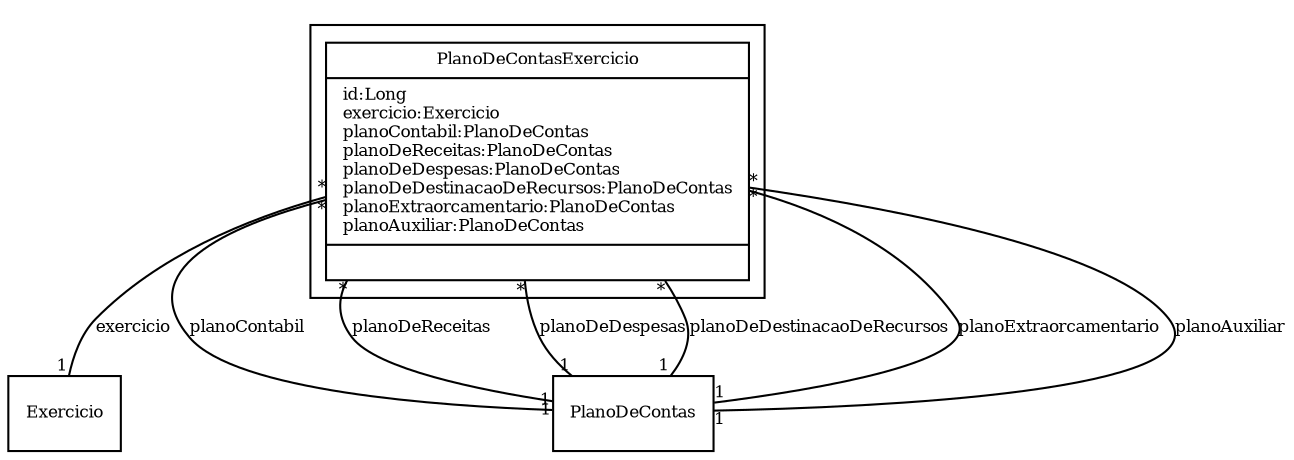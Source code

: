 digraph G{
fontname = "Times-Roman"
fontsize = 8

node [
        fontname = "Times-Roman"
        fontsize = 8
        shape = "record"
]

edge [
        fontname = "Times-Roman"
        fontsize = 8
]

subgraph clusterPLANO_DE_CONTAS_EXERCICIO
{
PlanoDeContasExercicio [label = "{PlanoDeContasExercicio|id:Long\lexercicio:Exercicio\lplanoContabil:PlanoDeContas\lplanoDeReceitas:PlanoDeContas\lplanoDeDespesas:PlanoDeContas\lplanoDeDestinacaoDeRecursos:PlanoDeContas\lplanoExtraorcamentario:PlanoDeContas\lplanoAuxiliar:PlanoDeContas\l|\l}"]
}
edge [arrowhead = "none" headlabel = "1" taillabel = "*"] PlanoDeContasExercicio -> Exercicio [label = "exercicio"]
edge [arrowhead = "none" headlabel = "1" taillabel = "*"] PlanoDeContasExercicio -> PlanoDeContas [label = "planoContabil"]
edge [arrowhead = "none" headlabel = "1" taillabel = "*"] PlanoDeContasExercicio -> PlanoDeContas [label = "planoDeReceitas"]
edge [arrowhead = "none" headlabel = "1" taillabel = "*"] PlanoDeContasExercicio -> PlanoDeContas [label = "planoDeDespesas"]
edge [arrowhead = "none" headlabel = "1" taillabel = "*"] PlanoDeContasExercicio -> PlanoDeContas [label = "planoDeDestinacaoDeRecursos"]
edge [arrowhead = "none" headlabel = "1" taillabel = "*"] PlanoDeContasExercicio -> PlanoDeContas [label = "planoExtraorcamentario"]
edge [arrowhead = "none" headlabel = "1" taillabel = "*"] PlanoDeContasExercicio -> PlanoDeContas [label = "planoAuxiliar"]
}
